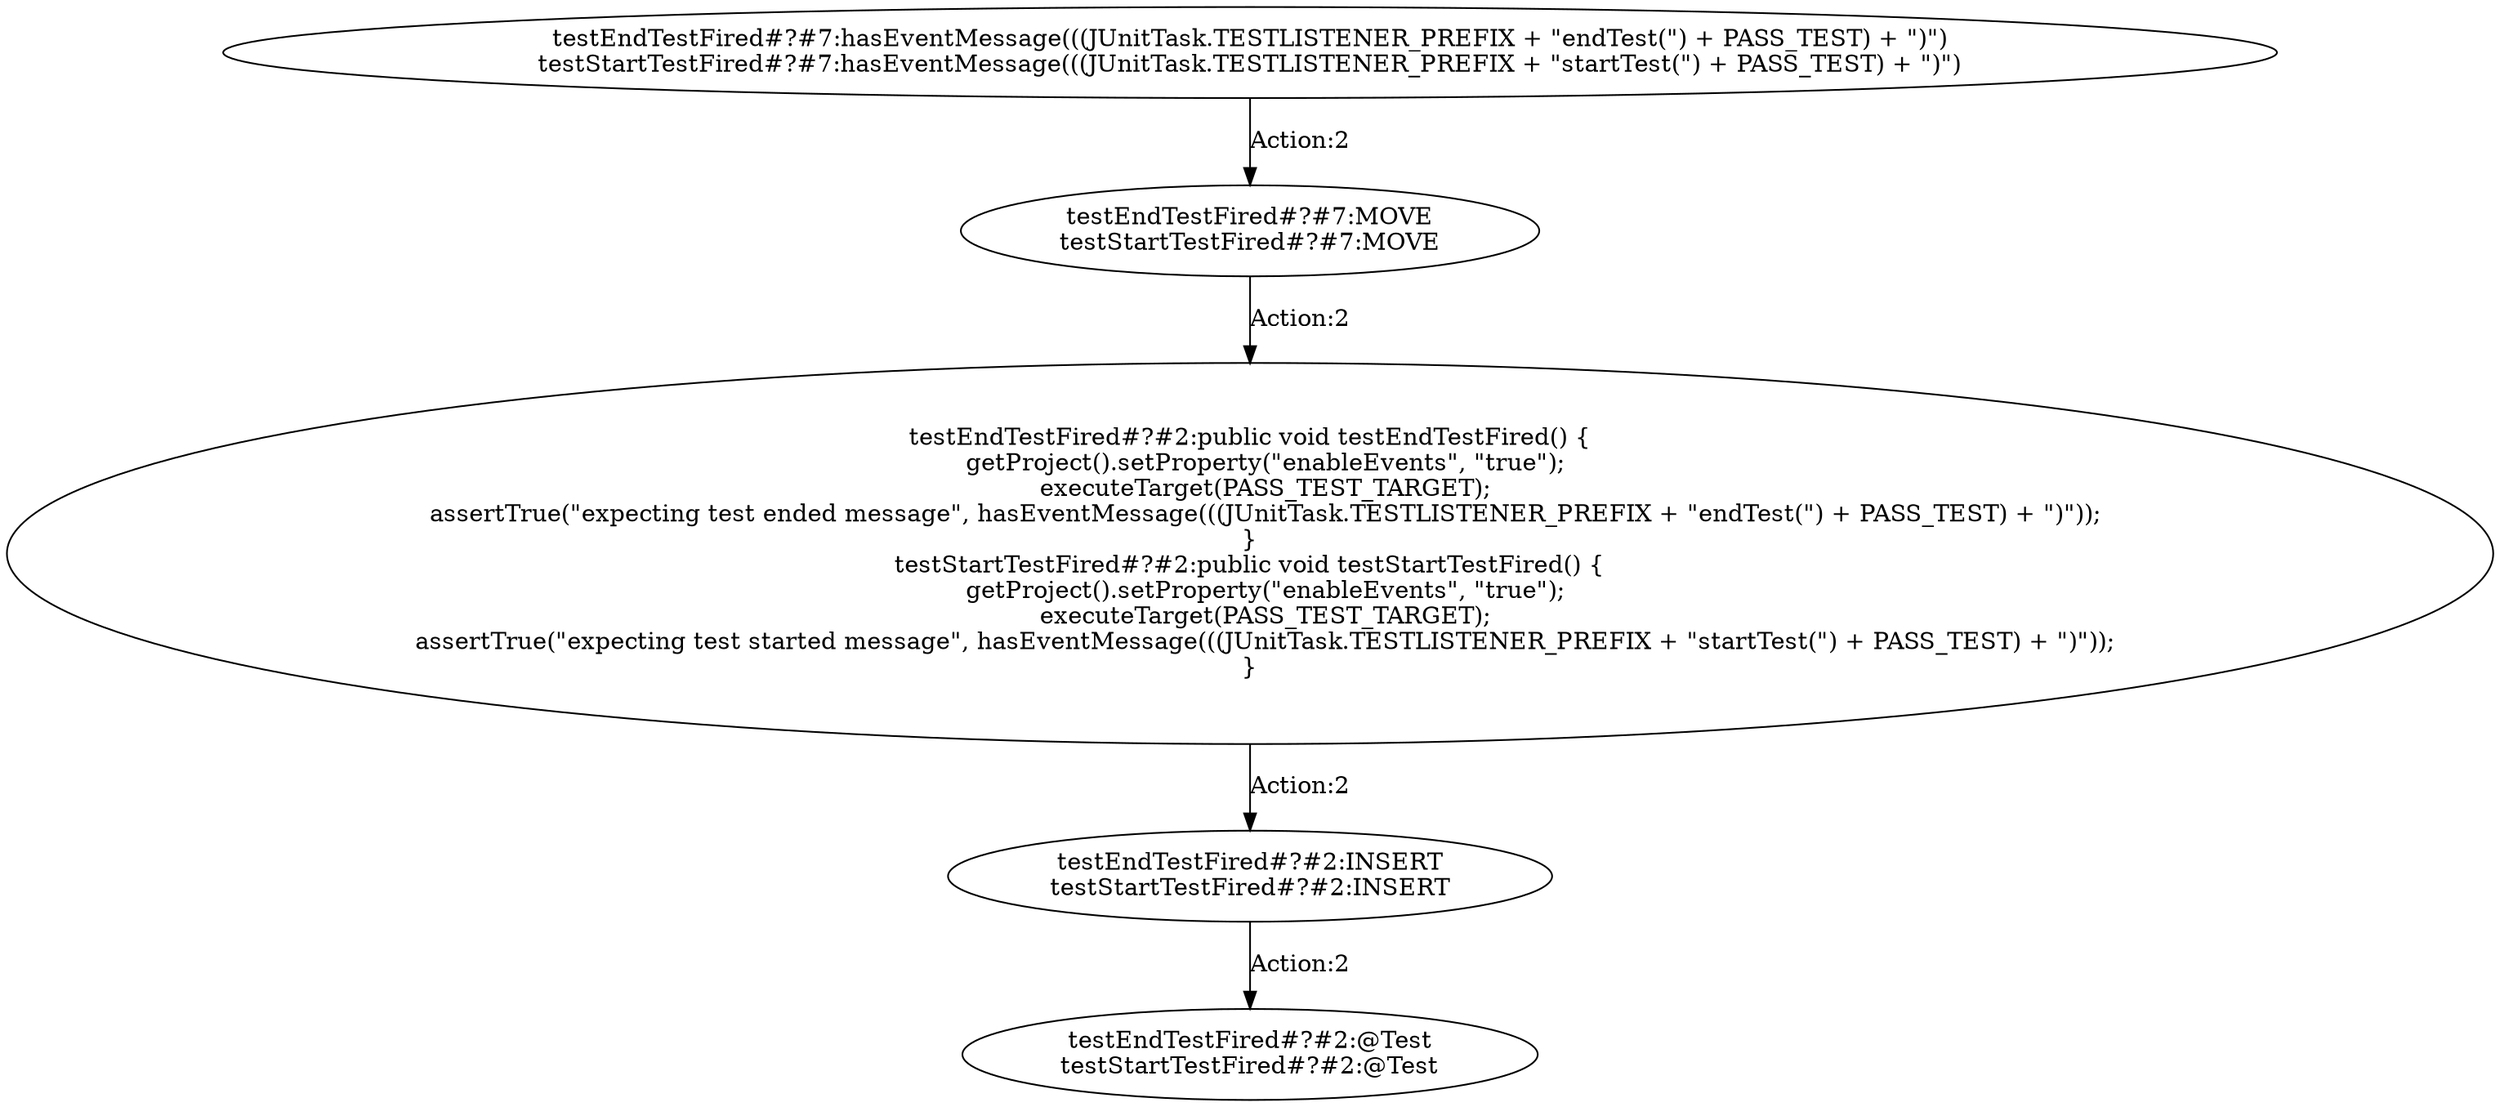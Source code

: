digraph "Pattern" {
0 [label="testEndTestFired#?#2:INSERT
testStartTestFired#?#2:INSERT" shape=ellipse]
1 [label="testEndTestFired#?#2:public void testEndTestFired() \{
    getProject().setProperty(\"enableEvents\", \"true\");
    executeTarget(PASS_TEST_TARGET);
    assertTrue(\"expecting test ended message\", hasEventMessage(((JUnitTask.TESTLISTENER_PREFIX + \"endTest(\") + PASS_TEST) + \")\"));
\}
testStartTestFired#?#2:public void testStartTestFired() \{
    getProject().setProperty(\"enableEvents\", \"true\");
    executeTarget(PASS_TEST_TARGET);
    assertTrue(\"expecting test started message\", hasEventMessage(((JUnitTask.TESTLISTENER_PREFIX + \"startTest(\") + PASS_TEST) + \")\"));
\}" shape=ellipse]
2 [label="testEndTestFired#?#7:MOVE
testStartTestFired#?#7:MOVE" shape=ellipse]
3 [label="testEndTestFired#?#7:hasEventMessage(((JUnitTask.TESTLISTENER_PREFIX + \"endTest(\") + PASS_TEST) + \")\")
testStartTestFired#?#7:hasEventMessage(((JUnitTask.TESTLISTENER_PREFIX + \"startTest(\") + PASS_TEST) + \")\")" shape=ellipse]
4 [label="testEndTestFired#?#2:@Test
testStartTestFired#?#2:@Test" shape=ellipse]
0 -> 4 [label="Action:2"];
1 -> 0 [label="Action:2"];
2 -> 1 [label="Action:2"];
3 -> 2 [label="Action:2"];
}